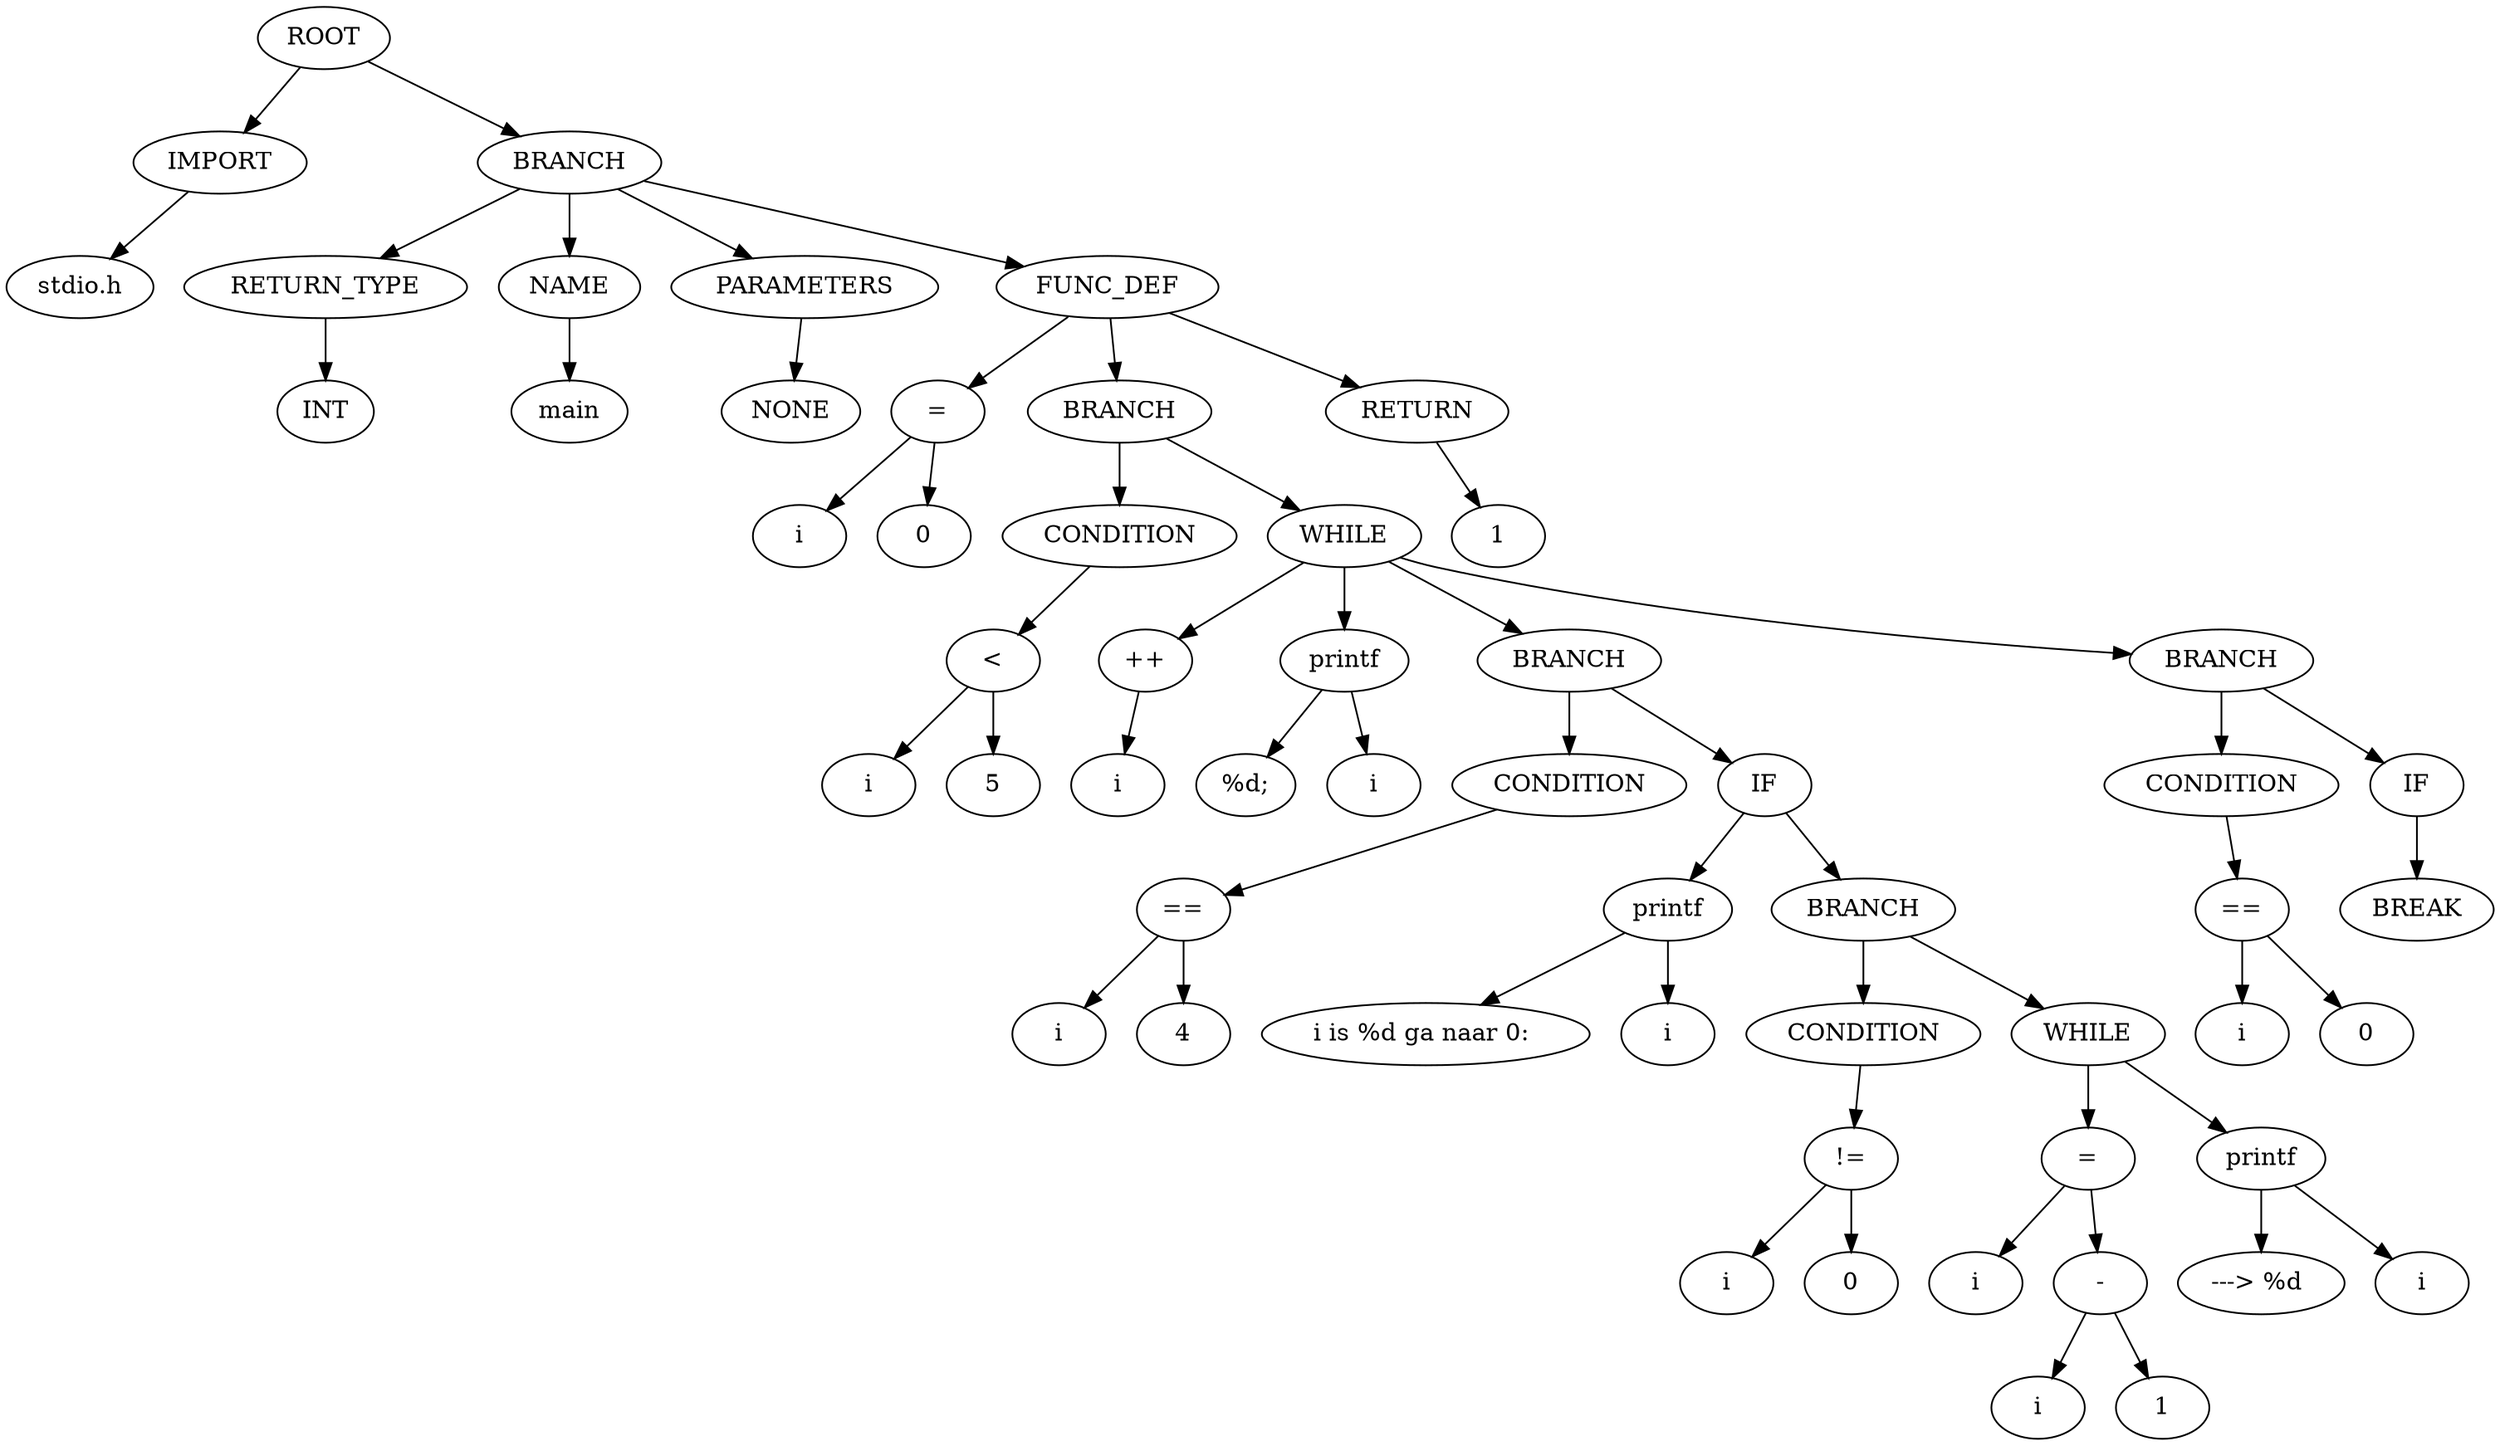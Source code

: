 strict digraph G{
l11[label = "IMPORT"]
l111[label = "BRANCH"]
"ROOT"->"l11"
l11131[label = "stdio.h"]
"l11"->l11131
"ROOT"->"l111"
l111331[label = "RETURN_TYPE"]
l1113311[label = "NAME"]
l11133111[label = "PARAMETERS"]
l111331111[label = "FUNC_DEF"]
"l111"->"l111331"
l11133111131[label = "INT"]
"l111331"->l11133111131
"l111"->"l1113311"
l111331111331[label = "main"]
"l1113311"->l111331111331
"l111"->"l11133111"
l1113311113331[label = "NONE"]
"l11133111"->l1113311113331
"l111"->"l111331111"
l11133111133331[label = "="]
l111331111333311[label = "BRANCH"]
l1113311113333111[label = "RETURN"]
"l111331111"->"l11133111133331"
l111331111333311131[label = "i"]
l1113311113333111311[label = "0"]
"l11133111133331"->l111331111333311131
"l11133111133331"->l1113311113333111311
"l111331111"->"l111331111333311"
l1113311113333111331[label = "CONDITION"]
l11133111133331113311[label = "WHILE"]
"l111331111333311"->"l1113311113333111331"
l1113311113333111331131[label = "<"]
"l1113311113333111331"->"l1113311113333111331131"
l111331111333311133113131[label = "i"]
l1113311113333111331131311[label = "5"]
"l1113311113333111331131"->l111331111333311133113131
"l1113311113333111331131"->l1113311113333111331131311
"l111331111333311"->"l11133111133331113311"
l11133111133331113311331[label = "++"]
l111331111333311133113311[label = "printf"]
l1113311113333111331133111[label = "BRANCH"]
l11133111133331113311331111[label = "BRANCH"]
"l11133111133331113311"->"l11133111133331113311331"
l1113311113333111331133111131[label = "i"]
"l11133111133331113311331"->l1113311113333111331133111131
"l11133111133331113311"->"l111331111333311133113311"
l11133111133331113311331111331[label = "%d;\n"]
l111331111333311133113311113311[label = "i"]
"l111331111333311133113311"->l11133111133331113311331111331
"l111331111333311133113311"->l111331111333311133113311113311
"l11133111133331113311"->"l1113311113333111331133111"
l111331111333311133113311113331[label = "CONDITION"]
l1113311113333111331133111133311[label = "IF"]
"l1113311113333111331133111"->"l111331111333311133113311113331"
l111331111333311133113311113331131[label = "=="]
"l111331111333311133113311113331"->"l111331111333311133113311113331131"
l11133111133331113311331111333113131[label = "i"]
l111331111333311133113311113331131311[label = "4"]
"l111331111333311133113311113331131"->l11133111133331113311331111333113131
"l111331111333311133113311113331131"->l111331111333311133113311113331131311
"l1113311113333111331133111"->"l1113311113333111331133111133311"
l1113311113333111331133111133311331[label = "printf"]
l11133111133331113311331111333113311[label = "BRANCH"]
"l1113311113333111331133111133311"->"l1113311113333111331133111133311331"
l1113311113333111331133111133311331131[label = "i is %d ga naar 0: "]
l11133111133331113311331111333113311311[label = "i"]
"l1113311113333111331133111133311331"->l1113311113333111331133111133311331131
"l1113311113333111331133111133311331"->l11133111133331113311331111333113311311
"l1113311113333111331133111133311"->"l11133111133331113311331111333113311"
l11133111133331113311331111333113311331[label = "CONDITION"]
l111331111333311133113311113331133113311[label = "WHILE"]
"l11133111133331113311331111333113311"->"l11133111133331113311331111333113311331"
l11133111133331113311331111333113311331131[label = "!="]
"l11133111133331113311331111333113311331"->"l11133111133331113311331111333113311331131"
l1113311113333111331133111133311331133113131[label = "i"]
l11133111133331113311331111333113311331131311[label = "0"]
"l11133111133331113311331111333113311331131"->l1113311113333111331133111133311331133113131
"l11133111133331113311331111333113311331131"->l11133111133331113311331111333113311331131311
"l11133111133331113311331111333113311"->"l111331111333311133113311113331133113311"
l111331111333311133113311113331133113311331[label = "="]
l1113311113333111331133111133311331133113311[label = "printf"]
"l111331111333311133113311113331133113311"->"l111331111333311133113311113331133113311331"
l111331111333311133113311113331133113311331131[label = "i"]
l1113311113333111331133111133311331133113311311[label = "-"]
"l111331111333311133113311113331133113311331"->l111331111333311133113311113331133113311331131
"l111331111333311133113311113331133113311331"->"l1113311113333111331133111133311331133113311311"
l1113311113333111331133111133311331133113311311331[label = "i"]
l11133111133331113311331111333113311331133113113311[label = "1"]
"l1113311113333111331133111133311331133113311311"->l1113311113333111331133111133311331133113311311331
"l1113311113333111331133111133311331133113311311"->l11133111133331113311331111333113311331133113113311
"l111331111333311133113311113331133113311"->"l1113311113333111331133111133311331133113311"
l1113311113333111331133111133311331133113311331[label = "---> %d "]
l11133111133331113311331111333113311331133113311[label = "i"]
"l1113311113333111331133111133311331133113311"->l1113311113333111331133111133311331133113311331
"l1113311113333111331133111133311331133113311"->l11133111133331113311331111333113311331133113311
"l11133111133331113311"->"l11133111133331113311331111"
l1113311113333111331133111133331[label = "CONDITION"]
l11133111133331113311331111333311[label = "IF"]
"l11133111133331113311331111"->"l1113311113333111331133111133331"
l1113311113333111331133111133331131[label = "=="]
"l1113311113333111331133111133331"->"l1113311113333111331133111133331131"
l111331111333311133113311113333113131[label = "i"]
l1113311113333111331133111133331131311[label = "0"]
"l1113311113333111331133111133331131"->l111331111333311133113311113333113131
"l1113311113333111331133111133331131"->l1113311113333111331133111133331131311
"l11133111133331113311331111"->"l11133111133331113311331111333311"
l11133111133331113311331111333311331[label = "BREAK"]
"l11133111133331113311331111333311"->l11133111133331113311331111333311331
"l111331111"->"l1113311113333111"
l11133111133331113331[label = "1"]
"l1113311113333111"->l11133111133331113331
}
